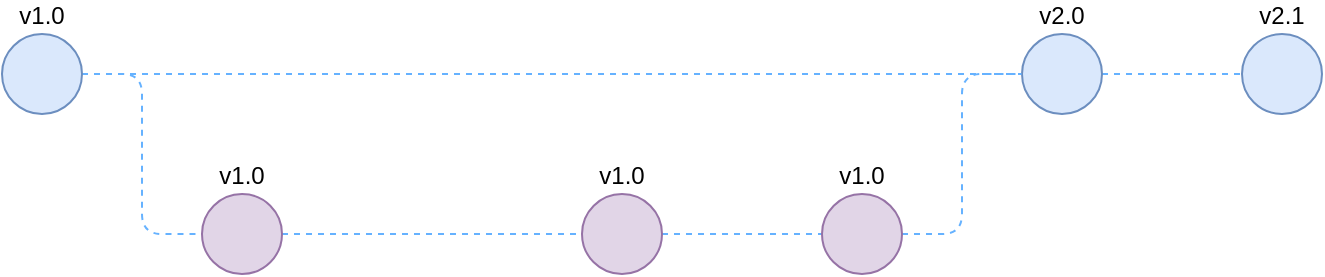 <mxfile version="22.1.21" type="github">
  <diagram name="第 1 页" id="GimuvHVDsZRqtL-abmID">
    <mxGraphModel dx="954" dy="727" grid="1" gridSize="10" guides="1" tooltips="1" connect="1" arrows="1" fold="1" page="1" pageScale="1" pageWidth="827" pageHeight="1169" math="0" shadow="0">
      <root>
        <mxCell id="0" />
        <mxCell id="1" parent="0" />
        <mxCell id="vYNPzPrEwY2RvoJHYPJO-3" value="" style="edgeStyle=orthogonalEdgeStyle;rounded=1;orthogonalLoop=1;jettySize=auto;html=1;fontFamily=Helvetica;fontSize=12;fontColor=default;curved=0;endArrow=none;endFill=0;strokeColor=#66B2FF;dashed=1;" edge="1" parent="1" source="vYNPzPrEwY2RvoJHYPJO-1" target="vYNPzPrEwY2RvoJHYPJO-2">
          <mxGeometry relative="1" as="geometry" />
        </mxCell>
        <mxCell id="vYNPzPrEwY2RvoJHYPJO-11" style="edgeStyle=orthogonalEdgeStyle;shape=connector;curved=0;rounded=1;orthogonalLoop=1;jettySize=auto;html=1;entryX=0;entryY=0.5;entryDx=0;entryDy=0;dashed=1;labelBackgroundColor=default;strokeColor=#66B2FF;align=center;verticalAlign=middle;fontFamily=Helvetica;fontSize=12;fontColor=default;endArrow=none;endFill=0;" edge="1" parent="1" source="vYNPzPrEwY2RvoJHYPJO-1" target="vYNPzPrEwY2RvoJHYPJO-6">
          <mxGeometry relative="1" as="geometry" />
        </mxCell>
        <mxCell id="vYNPzPrEwY2RvoJHYPJO-1" value="v1.0" style="ellipse;whiteSpace=wrap;html=1;aspect=fixed;fillColor=#dae8fc;strokeColor=#6c8ebf;labelPosition=center;verticalLabelPosition=top;align=center;verticalAlign=bottom;" vertex="1" parent="1">
          <mxGeometry x="110" y="340" width="40" height="40" as="geometry" />
        </mxCell>
        <mxCell id="vYNPzPrEwY2RvoJHYPJO-5" value="" style="edgeStyle=orthogonalEdgeStyle;shape=connector;curved=0;rounded=1;orthogonalLoop=1;jettySize=auto;html=1;dashed=1;labelBackgroundColor=default;strokeColor=#66B2FF;align=center;verticalAlign=middle;fontFamily=Helvetica;fontSize=12;fontColor=default;endArrow=none;endFill=0;" edge="1" parent="1" source="vYNPzPrEwY2RvoJHYPJO-2" target="vYNPzPrEwY2RvoJHYPJO-4">
          <mxGeometry relative="1" as="geometry" />
        </mxCell>
        <mxCell id="vYNPzPrEwY2RvoJHYPJO-2" value="v2.0" style="ellipse;whiteSpace=wrap;html=1;aspect=fixed;fillColor=#dae8fc;strokeColor=#6c8ebf;labelPosition=center;verticalLabelPosition=top;align=center;verticalAlign=bottom;" vertex="1" parent="1">
          <mxGeometry x="620" y="340" width="40" height="40" as="geometry" />
        </mxCell>
        <mxCell id="vYNPzPrEwY2RvoJHYPJO-4" value="v2.1" style="ellipse;whiteSpace=wrap;html=1;aspect=fixed;fillColor=#dae8fc;strokeColor=#6c8ebf;labelPosition=center;verticalLabelPosition=top;align=center;verticalAlign=bottom;" vertex="1" parent="1">
          <mxGeometry x="730" y="340" width="40" height="40" as="geometry" />
        </mxCell>
        <mxCell id="vYNPzPrEwY2RvoJHYPJO-8" value="" style="edgeStyle=orthogonalEdgeStyle;shape=connector;curved=0;rounded=1;orthogonalLoop=1;jettySize=auto;html=1;dashed=1;labelBackgroundColor=default;strokeColor=#66B2FF;align=center;verticalAlign=middle;fontFamily=Helvetica;fontSize=12;fontColor=default;endArrow=none;endFill=0;" edge="1" parent="1" source="vYNPzPrEwY2RvoJHYPJO-6" target="vYNPzPrEwY2RvoJHYPJO-7">
          <mxGeometry relative="1" as="geometry" />
        </mxCell>
        <mxCell id="vYNPzPrEwY2RvoJHYPJO-6" value="v1.0" style="ellipse;whiteSpace=wrap;html=1;aspect=fixed;fillColor=#e1d5e7;strokeColor=#9673a6;labelPosition=center;verticalLabelPosition=top;align=center;verticalAlign=bottom;" vertex="1" parent="1">
          <mxGeometry x="210" y="420" width="40" height="40" as="geometry" />
        </mxCell>
        <mxCell id="vYNPzPrEwY2RvoJHYPJO-10" value="" style="edgeStyle=orthogonalEdgeStyle;shape=connector;curved=0;rounded=1;orthogonalLoop=1;jettySize=auto;html=1;dashed=1;labelBackgroundColor=default;strokeColor=#66B2FF;align=center;verticalAlign=middle;fontFamily=Helvetica;fontSize=12;fontColor=default;endArrow=none;endFill=0;" edge="1" parent="1" source="vYNPzPrEwY2RvoJHYPJO-7" target="vYNPzPrEwY2RvoJHYPJO-9">
          <mxGeometry relative="1" as="geometry" />
        </mxCell>
        <mxCell id="vYNPzPrEwY2RvoJHYPJO-7" value="v1.0" style="ellipse;whiteSpace=wrap;html=1;aspect=fixed;fillColor=#e1d5e7;strokeColor=#9673a6;labelPosition=center;verticalLabelPosition=top;align=center;verticalAlign=bottom;" vertex="1" parent="1">
          <mxGeometry x="400" y="420" width="40" height="40" as="geometry" />
        </mxCell>
        <mxCell id="vYNPzPrEwY2RvoJHYPJO-12" style="edgeStyle=orthogonalEdgeStyle;shape=connector;curved=0;rounded=1;orthogonalLoop=1;jettySize=auto;html=1;entryX=0;entryY=0.5;entryDx=0;entryDy=0;dashed=1;labelBackgroundColor=default;strokeColor=#66B2FF;align=center;verticalAlign=middle;fontFamily=Helvetica;fontSize=12;fontColor=default;endArrow=none;endFill=0;" edge="1" parent="1" source="vYNPzPrEwY2RvoJHYPJO-9" target="vYNPzPrEwY2RvoJHYPJO-2">
          <mxGeometry relative="1" as="geometry" />
        </mxCell>
        <mxCell id="vYNPzPrEwY2RvoJHYPJO-9" value="v1.0" style="ellipse;whiteSpace=wrap;html=1;aspect=fixed;fillColor=#e1d5e7;strokeColor=#9673a6;labelPosition=center;verticalLabelPosition=top;align=center;verticalAlign=bottom;" vertex="1" parent="1">
          <mxGeometry x="520" y="420" width="40" height="40" as="geometry" />
        </mxCell>
      </root>
    </mxGraphModel>
  </diagram>
</mxfile>
